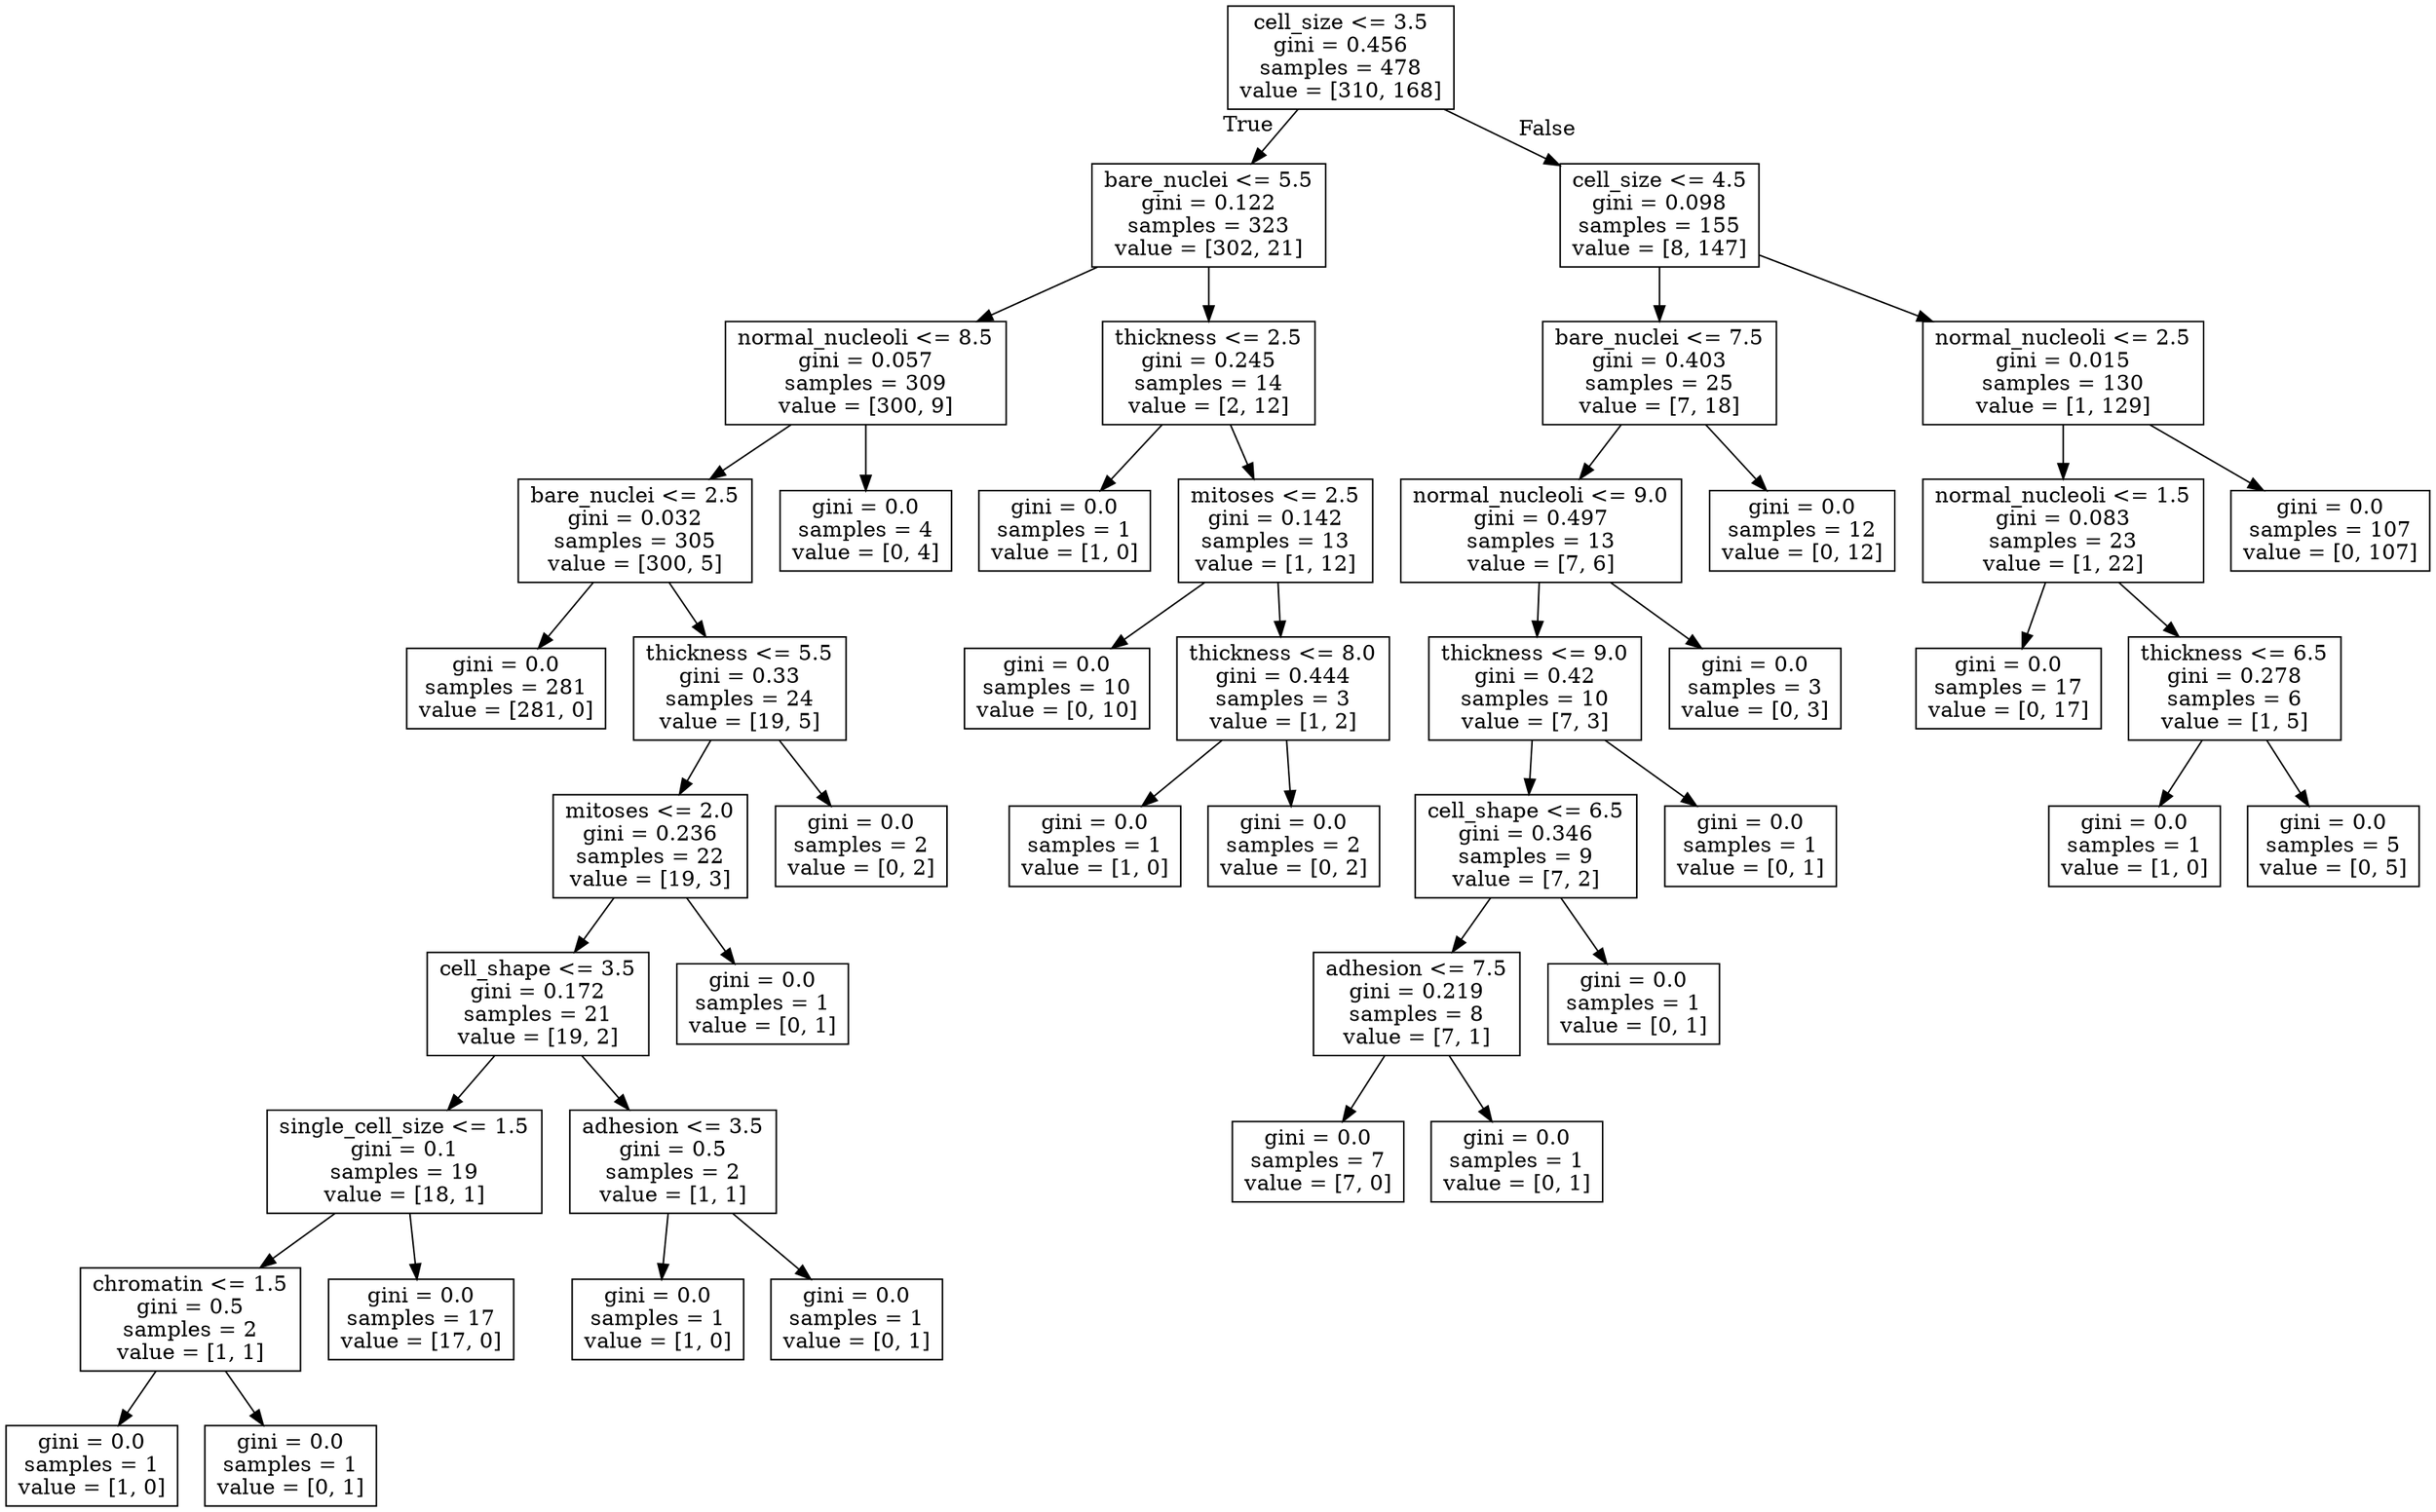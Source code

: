 digraph Tree {
node [shape=box] ;
0 [label="cell_size <= 3.5\ngini = 0.456\nsamples = 478\nvalue = [310, 168]"] ;
1 [label="bare_nuclei <= 5.5\ngini = 0.122\nsamples = 323\nvalue = [302, 21]"] ;
0 -> 1 [labeldistance=2.5, labelangle=45, headlabel="True"] ;
2 [label="normal_nucleoli <= 8.5\ngini = 0.057\nsamples = 309\nvalue = [300, 9]"] ;
1 -> 2 ;
3 [label="bare_nuclei <= 2.5\ngini = 0.032\nsamples = 305\nvalue = [300, 5]"] ;
2 -> 3 ;
4 [label="gini = 0.0\nsamples = 281\nvalue = [281, 0]"] ;
3 -> 4 ;
5 [label="thickness <= 5.5\ngini = 0.33\nsamples = 24\nvalue = [19, 5]"] ;
3 -> 5 ;
6 [label="mitoses <= 2.0\ngini = 0.236\nsamples = 22\nvalue = [19, 3]"] ;
5 -> 6 ;
7 [label="cell_shape <= 3.5\ngini = 0.172\nsamples = 21\nvalue = [19, 2]"] ;
6 -> 7 ;
8 [label="single_cell_size <= 1.5\ngini = 0.1\nsamples = 19\nvalue = [18, 1]"] ;
7 -> 8 ;
9 [label="chromatin <= 1.5\ngini = 0.5\nsamples = 2\nvalue = [1, 1]"] ;
8 -> 9 ;
10 [label="gini = 0.0\nsamples = 1\nvalue = [1, 0]"] ;
9 -> 10 ;
11 [label="gini = 0.0\nsamples = 1\nvalue = [0, 1]"] ;
9 -> 11 ;
12 [label="gini = 0.0\nsamples = 17\nvalue = [17, 0]"] ;
8 -> 12 ;
13 [label="adhesion <= 3.5\ngini = 0.5\nsamples = 2\nvalue = [1, 1]"] ;
7 -> 13 ;
14 [label="gini = 0.0\nsamples = 1\nvalue = [1, 0]"] ;
13 -> 14 ;
15 [label="gini = 0.0\nsamples = 1\nvalue = [0, 1]"] ;
13 -> 15 ;
16 [label="gini = 0.0\nsamples = 1\nvalue = [0, 1]"] ;
6 -> 16 ;
17 [label="gini = 0.0\nsamples = 2\nvalue = [0, 2]"] ;
5 -> 17 ;
18 [label="gini = 0.0\nsamples = 4\nvalue = [0, 4]"] ;
2 -> 18 ;
19 [label="thickness <= 2.5\ngini = 0.245\nsamples = 14\nvalue = [2, 12]"] ;
1 -> 19 ;
20 [label="gini = 0.0\nsamples = 1\nvalue = [1, 0]"] ;
19 -> 20 ;
21 [label="mitoses <= 2.5\ngini = 0.142\nsamples = 13\nvalue = [1, 12]"] ;
19 -> 21 ;
22 [label="gini = 0.0\nsamples = 10\nvalue = [0, 10]"] ;
21 -> 22 ;
23 [label="thickness <= 8.0\ngini = 0.444\nsamples = 3\nvalue = [1, 2]"] ;
21 -> 23 ;
24 [label="gini = 0.0\nsamples = 1\nvalue = [1, 0]"] ;
23 -> 24 ;
25 [label="gini = 0.0\nsamples = 2\nvalue = [0, 2]"] ;
23 -> 25 ;
26 [label="cell_size <= 4.5\ngini = 0.098\nsamples = 155\nvalue = [8, 147]"] ;
0 -> 26 [labeldistance=2.5, labelangle=-45, headlabel="False"] ;
27 [label="bare_nuclei <= 7.5\ngini = 0.403\nsamples = 25\nvalue = [7, 18]"] ;
26 -> 27 ;
28 [label="normal_nucleoli <= 9.0\ngini = 0.497\nsamples = 13\nvalue = [7, 6]"] ;
27 -> 28 ;
29 [label="thickness <= 9.0\ngini = 0.42\nsamples = 10\nvalue = [7, 3]"] ;
28 -> 29 ;
30 [label="cell_shape <= 6.5\ngini = 0.346\nsamples = 9\nvalue = [7, 2]"] ;
29 -> 30 ;
31 [label="adhesion <= 7.5\ngini = 0.219\nsamples = 8\nvalue = [7, 1]"] ;
30 -> 31 ;
32 [label="gini = 0.0\nsamples = 7\nvalue = [7, 0]"] ;
31 -> 32 ;
33 [label="gini = 0.0\nsamples = 1\nvalue = [0, 1]"] ;
31 -> 33 ;
34 [label="gini = 0.0\nsamples = 1\nvalue = [0, 1]"] ;
30 -> 34 ;
35 [label="gini = 0.0\nsamples = 1\nvalue = [0, 1]"] ;
29 -> 35 ;
36 [label="gini = 0.0\nsamples = 3\nvalue = [0, 3]"] ;
28 -> 36 ;
37 [label="gini = 0.0\nsamples = 12\nvalue = [0, 12]"] ;
27 -> 37 ;
38 [label="normal_nucleoli <= 2.5\ngini = 0.015\nsamples = 130\nvalue = [1, 129]"] ;
26 -> 38 ;
39 [label="normal_nucleoli <= 1.5\ngini = 0.083\nsamples = 23\nvalue = [1, 22]"] ;
38 -> 39 ;
40 [label="gini = 0.0\nsamples = 17\nvalue = [0, 17]"] ;
39 -> 40 ;
41 [label="thickness <= 6.5\ngini = 0.278\nsamples = 6\nvalue = [1, 5]"] ;
39 -> 41 ;
42 [label="gini = 0.0\nsamples = 1\nvalue = [1, 0]"] ;
41 -> 42 ;
43 [label="gini = 0.0\nsamples = 5\nvalue = [0, 5]"] ;
41 -> 43 ;
44 [label="gini = 0.0\nsamples = 107\nvalue = [0, 107]"] ;
38 -> 44 ;
}